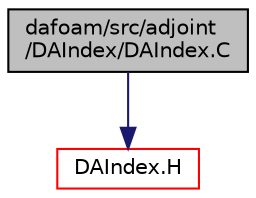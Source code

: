 digraph "dafoam/src/adjoint/DAIndex/DAIndex.C"
{
  bgcolor="transparent";
  edge [fontname="Helvetica",fontsize="10",labelfontname="Helvetica",labelfontsize="10"];
  node [fontname="Helvetica",fontsize="10",shape=record];
  Node0 [label="dafoam/src/adjoint\l/DAIndex/DAIndex.C",height=0.2,width=0.4,color="black", fillcolor="grey75", style="filled", fontcolor="black"];
  Node0 -> Node1 [color="midnightblue",fontsize="10",style="solid",fontname="Helvetica"];
  Node1 [label="DAIndex.H",height=0.2,width=0.4,color="red",URL="$DAIndex_8H.html"];
}
